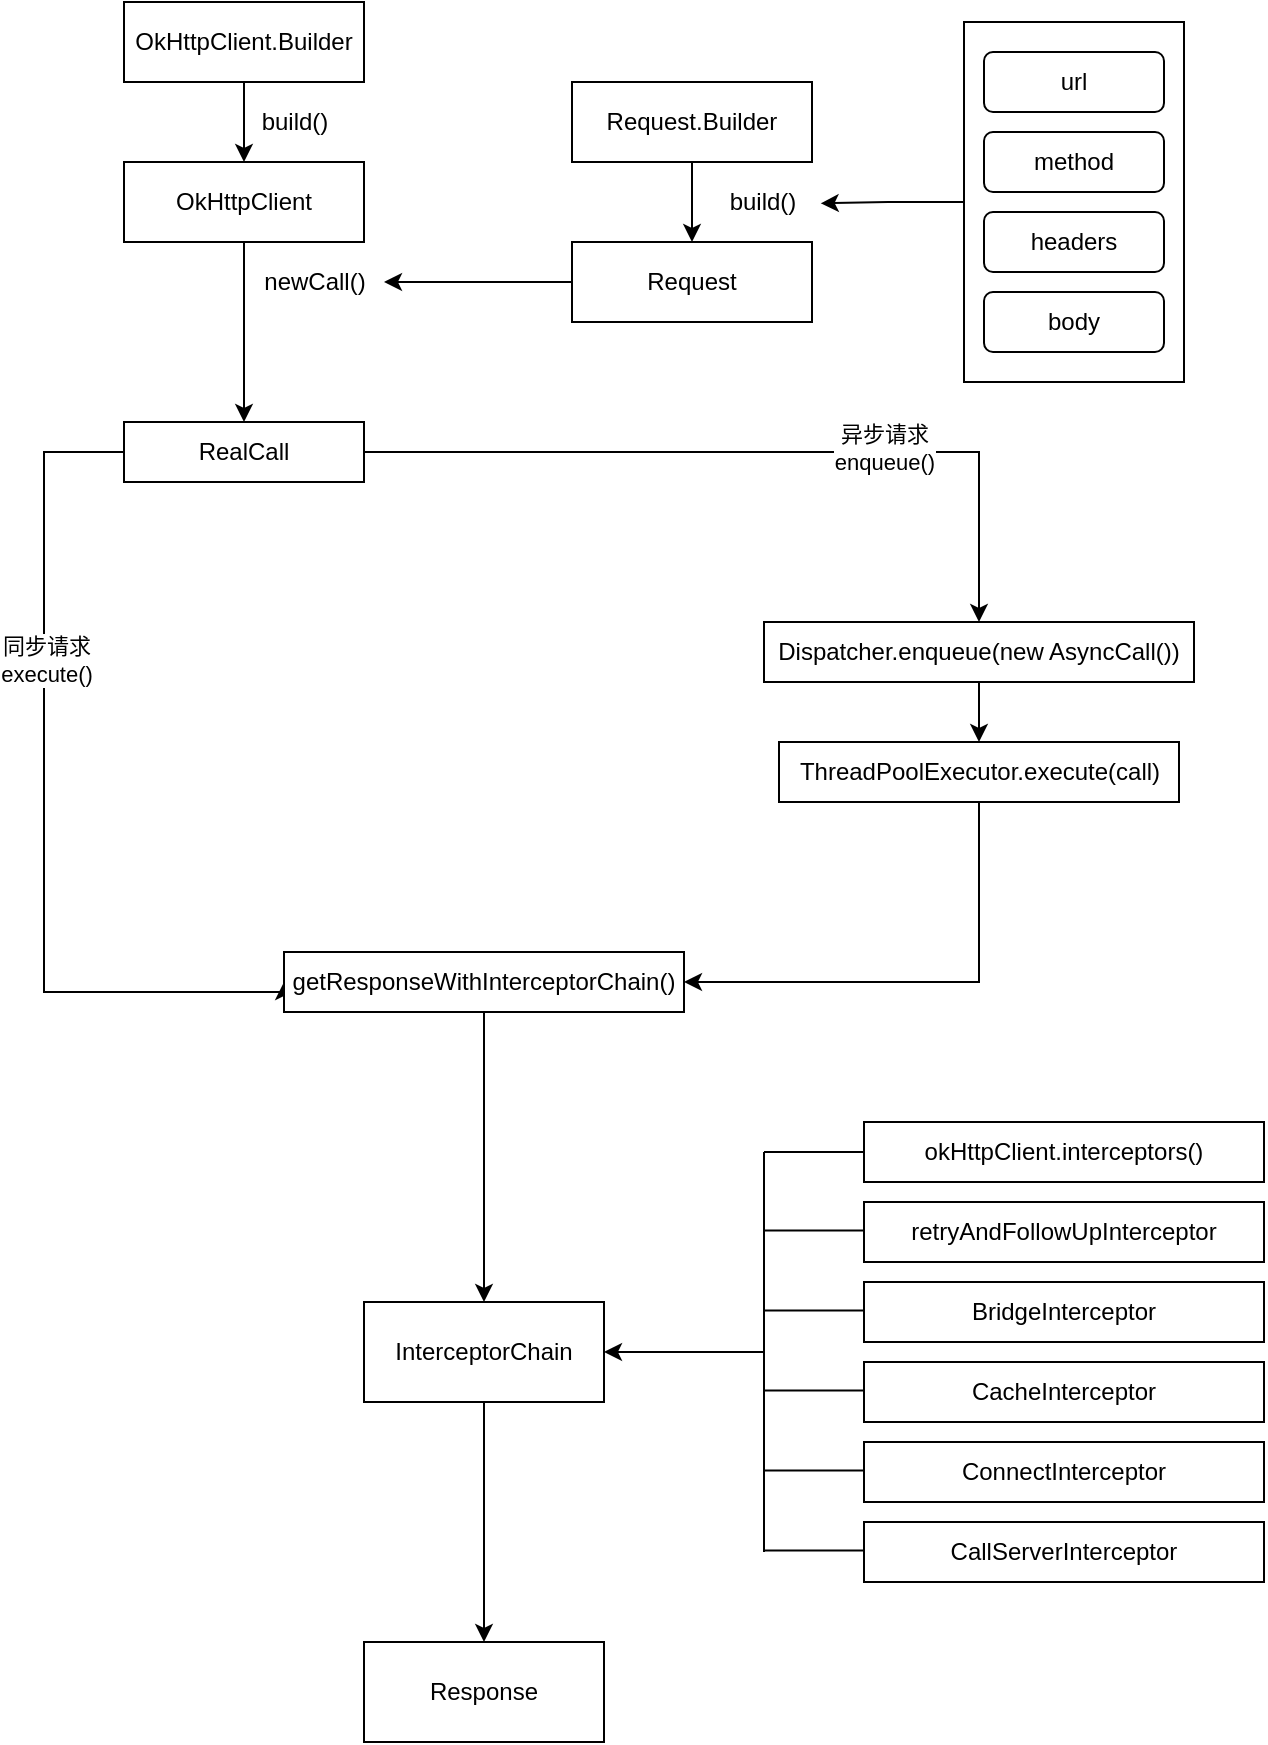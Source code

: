 <mxfile version="15.1.0" type="github">
  <diagram id="f31Dj7-f4is21BzygFTr" name="Page-1">
    <mxGraphModel dx="1116" dy="601" grid="1" gridSize="10" guides="1" tooltips="1" connect="1" arrows="1" fold="1" page="1" pageScale="1" pageWidth="827" pageHeight="1169" math="0" shadow="0">
      <root>
        <mxCell id="0" />
        <mxCell id="1" parent="0" />
        <mxCell id="bX-iEJlh-cpht0Hqj8i8-3" value="" style="edgeStyle=orthogonalEdgeStyle;rounded=0;orthogonalLoop=1;jettySize=auto;html=1;" edge="1" parent="1" source="bX-iEJlh-cpht0Hqj8i8-1" target="bX-iEJlh-cpht0Hqj8i8-2">
          <mxGeometry relative="1" as="geometry" />
        </mxCell>
        <mxCell id="bX-iEJlh-cpht0Hqj8i8-1" value="OkHttpClient.Builder" style="rounded=0;whiteSpace=wrap;html=1;" vertex="1" parent="1">
          <mxGeometry x="130" y="80" width="120" height="40" as="geometry" />
        </mxCell>
        <mxCell id="bX-iEJlh-cpht0Hqj8i8-6" value="" style="edgeStyle=orthogonalEdgeStyle;rounded=0;orthogonalLoop=1;jettySize=auto;html=1;" edge="1" parent="1" source="bX-iEJlh-cpht0Hqj8i8-2" target="bX-iEJlh-cpht0Hqj8i8-5">
          <mxGeometry relative="1" as="geometry" />
        </mxCell>
        <mxCell id="bX-iEJlh-cpht0Hqj8i8-2" value="OkHttpClient" style="rounded=0;whiteSpace=wrap;html=1;" vertex="1" parent="1">
          <mxGeometry x="130" y="160" width="120" height="40" as="geometry" />
        </mxCell>
        <mxCell id="bX-iEJlh-cpht0Hqj8i8-4" value="build()" style="text;html=1;align=center;verticalAlign=middle;resizable=0;points=[];autosize=1;strokeColor=none;fillColor=none;" vertex="1" parent="1">
          <mxGeometry x="190" y="130" width="50" height="20" as="geometry" />
        </mxCell>
        <mxCell id="bX-iEJlh-cpht0Hqj8i8-22" value="" style="edgeStyle=orthogonalEdgeStyle;rounded=0;orthogonalLoop=1;jettySize=auto;html=1;entryX=0.5;entryY=0;entryDx=0;entryDy=0;" edge="1" parent="1" source="bX-iEJlh-cpht0Hqj8i8-5" target="bX-iEJlh-cpht0Hqj8i8-31">
          <mxGeometry relative="1" as="geometry" />
        </mxCell>
        <mxCell id="bX-iEJlh-cpht0Hqj8i8-23" value="异步请求&lt;br&gt;enqueue()" style="edgeLabel;html=1;align=center;verticalAlign=middle;resizable=0;points=[];" vertex="1" connectable="0" parent="bX-iEJlh-cpht0Hqj8i8-22">
          <mxGeometry x="0.324" y="2" relative="1" as="geometry">
            <mxPoint as="offset" />
          </mxGeometry>
        </mxCell>
        <mxCell id="bX-iEJlh-cpht0Hqj8i8-26" value="" style="edgeStyle=orthogonalEdgeStyle;rounded=0;orthogonalLoop=1;jettySize=auto;html=1;entryX=0;entryY=0.5;entryDx=0;entryDy=0;exitX=0;exitY=0.5;exitDx=0;exitDy=0;" edge="1" parent="1" source="bX-iEJlh-cpht0Hqj8i8-5" target="bX-iEJlh-cpht0Hqj8i8-24">
          <mxGeometry relative="1" as="geometry">
            <Array as="points">
              <mxPoint x="90" y="305" />
              <mxPoint x="90" y="575" />
              <mxPoint x="210" y="575" />
            </Array>
          </mxGeometry>
        </mxCell>
        <mxCell id="bX-iEJlh-cpht0Hqj8i8-27" value="同步请求&lt;br&gt;execute()" style="edgeLabel;html=1;align=center;verticalAlign=middle;resizable=0;points=[];" vertex="1" connectable="0" parent="bX-iEJlh-cpht0Hqj8i8-26">
          <mxGeometry x="-0.34" y="1" relative="1" as="geometry">
            <mxPoint as="offset" />
          </mxGeometry>
        </mxCell>
        <mxCell id="bX-iEJlh-cpht0Hqj8i8-5" value="RealCall" style="rounded=0;whiteSpace=wrap;html=1;" vertex="1" parent="1">
          <mxGeometry x="130" y="290" width="120" height="30" as="geometry" />
        </mxCell>
        <mxCell id="bX-iEJlh-cpht0Hqj8i8-7" value="newCall()" style="text;html=1;align=center;verticalAlign=middle;resizable=0;points=[];autosize=1;strokeColor=none;fillColor=none;" vertex="1" parent="1">
          <mxGeometry x="190" y="210" width="70" height="20" as="geometry" />
        </mxCell>
        <mxCell id="bX-iEJlh-cpht0Hqj8i8-10" value="" style="edgeStyle=orthogonalEdgeStyle;rounded=0;orthogonalLoop=1;jettySize=auto;html=1;" edge="1" parent="1" source="bX-iEJlh-cpht0Hqj8i8-8" target="bX-iEJlh-cpht0Hqj8i8-9">
          <mxGeometry relative="1" as="geometry" />
        </mxCell>
        <mxCell id="bX-iEJlh-cpht0Hqj8i8-8" value="Request.Builder" style="rounded=0;whiteSpace=wrap;html=1;" vertex="1" parent="1">
          <mxGeometry x="354" y="120" width="120" height="40" as="geometry" />
        </mxCell>
        <mxCell id="bX-iEJlh-cpht0Hqj8i8-20" value="" style="edgeStyle=orthogonalEdgeStyle;rounded=0;orthogonalLoop=1;jettySize=auto;html=1;" edge="1" parent="1" source="bX-iEJlh-cpht0Hqj8i8-9" target="bX-iEJlh-cpht0Hqj8i8-7">
          <mxGeometry relative="1" as="geometry" />
        </mxCell>
        <mxCell id="bX-iEJlh-cpht0Hqj8i8-9" value="Request" style="rounded=0;whiteSpace=wrap;html=1;" vertex="1" parent="1">
          <mxGeometry x="354" y="200" width="120" height="40" as="geometry" />
        </mxCell>
        <mxCell id="bX-iEJlh-cpht0Hqj8i8-17" value="" style="group" vertex="1" connectable="0" parent="1">
          <mxGeometry x="550" y="90" width="110" height="180" as="geometry" />
        </mxCell>
        <mxCell id="bX-iEJlh-cpht0Hqj8i8-11" value="" style="rounded=0;whiteSpace=wrap;html=1;" vertex="1" parent="bX-iEJlh-cpht0Hqj8i8-17">
          <mxGeometry width="110" height="180" as="geometry" />
        </mxCell>
        <mxCell id="bX-iEJlh-cpht0Hqj8i8-12" value="url" style="rounded=1;whiteSpace=wrap;html=1;" vertex="1" parent="bX-iEJlh-cpht0Hqj8i8-17">
          <mxGeometry x="10" y="15" width="90" height="30" as="geometry" />
        </mxCell>
        <mxCell id="bX-iEJlh-cpht0Hqj8i8-14" value="method&lt;span style=&quot;color: rgba(0 , 0 , 0 , 0) ; font-family: monospace ; font-size: 0px&quot;&gt;%3CmxGraphModel%3E%3Croot%3E%3CmxCell%20id%3D%220%22%2F%3E%3CmxCell%20id%3D%221%22%20parent%3D%220%22%2F%3E%3CmxCell%20id%3D%222%22%20value%3D%22url%22%20style%3D%22rounded%3D1%3BwhiteSpace%3Dwrap%3Bhtml%3D1%3B%22%20vertex%3D%221%22%20parent%3D%221%22%3E%3CmxGeometry%20x%3D%22560%22%20y%3D%2285%22%20width%3D%2290%22%20height%3D%2230%22%20as%3D%22geometry%22%2F%3E%3C%2FmxCell%3E%3C%2Froot%3E%3C%2FmxGraphModel%3E&lt;/span&gt;" style="rounded=1;whiteSpace=wrap;html=1;" vertex="1" parent="bX-iEJlh-cpht0Hqj8i8-17">
          <mxGeometry x="10" y="55" width="90" height="30" as="geometry" />
        </mxCell>
        <mxCell id="bX-iEJlh-cpht0Hqj8i8-15" value="headers" style="rounded=1;whiteSpace=wrap;html=1;" vertex="1" parent="bX-iEJlh-cpht0Hqj8i8-17">
          <mxGeometry x="10" y="95" width="90" height="30" as="geometry" />
        </mxCell>
        <mxCell id="bX-iEJlh-cpht0Hqj8i8-16" value="body" style="rounded=1;whiteSpace=wrap;html=1;" vertex="1" parent="bX-iEJlh-cpht0Hqj8i8-17">
          <mxGeometry x="10" y="135" width="90" height="30" as="geometry" />
        </mxCell>
        <mxCell id="bX-iEJlh-cpht0Hqj8i8-18" value="" style="edgeStyle=orthogonalEdgeStyle;rounded=0;orthogonalLoop=1;jettySize=auto;html=1;entryX=1.087;entryY=0.533;entryDx=0;entryDy=0;entryPerimeter=0;" edge="1" parent="1" source="bX-iEJlh-cpht0Hqj8i8-11" target="bX-iEJlh-cpht0Hqj8i8-19">
          <mxGeometry relative="1" as="geometry" />
        </mxCell>
        <mxCell id="bX-iEJlh-cpht0Hqj8i8-19" value="build()" style="text;html=1;align=center;verticalAlign=middle;resizable=0;points=[];autosize=1;strokeColor=none;fillColor=none;" vertex="1" parent="1">
          <mxGeometry x="424" y="170" width="50" height="20" as="geometry" />
        </mxCell>
        <mxCell id="bX-iEJlh-cpht0Hqj8i8-21" value="ThreadPoolExecutor.execute(call)" style="rounded=0;whiteSpace=wrap;html=1;" vertex="1" parent="1">
          <mxGeometry x="457.5" y="450" width="200" height="30" as="geometry" />
        </mxCell>
        <mxCell id="bX-iEJlh-cpht0Hqj8i8-39" value="" style="edgeStyle=orthogonalEdgeStyle;rounded=0;orthogonalLoop=1;jettySize=auto;html=1;" edge="1" parent="1" source="bX-iEJlh-cpht0Hqj8i8-24" target="bX-iEJlh-cpht0Hqj8i8-38">
          <mxGeometry relative="1" as="geometry" />
        </mxCell>
        <mxCell id="bX-iEJlh-cpht0Hqj8i8-24" value="getResponseWithInterceptorChain()" style="rounded=0;whiteSpace=wrap;html=1;" vertex="1" parent="1">
          <mxGeometry x="210" y="555" width="200" height="30" as="geometry" />
        </mxCell>
        <mxCell id="bX-iEJlh-cpht0Hqj8i8-36" value="" style="edgeStyle=orthogonalEdgeStyle;rounded=0;orthogonalLoop=1;jettySize=auto;html=1;entryX=1;entryY=0.5;entryDx=0;entryDy=0;exitX=0.5;exitY=1;exitDx=0;exitDy=0;" edge="1" parent="1" source="bX-iEJlh-cpht0Hqj8i8-21" target="bX-iEJlh-cpht0Hqj8i8-24">
          <mxGeometry relative="1" as="geometry">
            <mxPoint x="835.0" y="490" as="sourcePoint" />
          </mxGeometry>
        </mxCell>
        <mxCell id="bX-iEJlh-cpht0Hqj8i8-60" value="" style="edgeStyle=orthogonalEdgeStyle;rounded=0;orthogonalLoop=1;jettySize=auto;html=1;" edge="1" parent="1" source="bX-iEJlh-cpht0Hqj8i8-31" target="bX-iEJlh-cpht0Hqj8i8-21">
          <mxGeometry relative="1" as="geometry" />
        </mxCell>
        <mxCell id="bX-iEJlh-cpht0Hqj8i8-31" value="Dispatcher.enqueue(new AsyncCall())" style="rounded=0;whiteSpace=wrap;html=1;" vertex="1" parent="1">
          <mxGeometry x="450" y="390" width="215" height="30" as="geometry" />
        </mxCell>
        <mxCell id="bX-iEJlh-cpht0Hqj8i8-41" value="" style="edgeStyle=orthogonalEdgeStyle;rounded=0;orthogonalLoop=1;jettySize=auto;html=1;" edge="1" parent="1" source="bX-iEJlh-cpht0Hqj8i8-38" target="bX-iEJlh-cpht0Hqj8i8-40">
          <mxGeometry relative="1" as="geometry" />
        </mxCell>
        <mxCell id="bX-iEJlh-cpht0Hqj8i8-38" value="InterceptorChain" style="whiteSpace=wrap;html=1;rounded=0;" vertex="1" parent="1">
          <mxGeometry x="250" y="730" width="120" height="50" as="geometry" />
        </mxCell>
        <mxCell id="bX-iEJlh-cpht0Hqj8i8-40" value="Response" style="whiteSpace=wrap;html=1;rounded=0;" vertex="1" parent="1">
          <mxGeometry x="250" y="900" width="120" height="50" as="geometry" />
        </mxCell>
        <mxCell id="bX-iEJlh-cpht0Hqj8i8-58" value="" style="group" vertex="1" connectable="0" parent="1">
          <mxGeometry x="450.0" y="640" width="250.0" height="230" as="geometry" />
        </mxCell>
        <mxCell id="bX-iEJlh-cpht0Hqj8i8-42" value="okHttpClient.interceptors()" style="rounded=0;whiteSpace=wrap;html=1;" vertex="1" parent="bX-iEJlh-cpht0Hqj8i8-58">
          <mxGeometry x="50.0" width="200" height="30" as="geometry" />
        </mxCell>
        <mxCell id="bX-iEJlh-cpht0Hqj8i8-43" value="retryAndFollowUpInterceptor" style="rounded=0;whiteSpace=wrap;html=1;" vertex="1" parent="bX-iEJlh-cpht0Hqj8i8-58">
          <mxGeometry x="50.0" y="40" width="200" height="30" as="geometry" />
        </mxCell>
        <mxCell id="bX-iEJlh-cpht0Hqj8i8-44" value="BridgeInterceptor&lt;span style=&quot;color: rgba(0 , 0 , 0 , 0) ; font-family: monospace ; font-size: 0px&quot;&gt;%3CmxGraphModel%3E%3Croot%3E%3CmxCell%20id%3D%220%22%2F%3E%3CmxCell%20id%3D%221%22%20parent%3D%220%22%2F%3E%3CmxCell%20id%3D%222%22%20value%3D%22okHttpClient.interceptors()%22%20style%3D%22rounded%3D0%3BwhiteSpace%3Dwrap%3Bhtml%3D1%3B%22%20vertex%3D%221%22%20parent%3D%221%22%3E%3CmxGeometry%20x%3D%22490%22%20y%3D%22640%22%20width%3D%22200%22%20height%3D%2230%22%20as%3D%22geometry%22%2F%3E%3C%2FmxCell%3E%3C%2Froot%3E%3C%2FmxGraphModel%3E&lt;/span&gt;" style="rounded=0;whiteSpace=wrap;html=1;" vertex="1" parent="bX-iEJlh-cpht0Hqj8i8-58">
          <mxGeometry x="50.0" y="80" width="200" height="30" as="geometry" />
        </mxCell>
        <mxCell id="bX-iEJlh-cpht0Hqj8i8-46" value="CacheInterceptor" style="rounded=0;whiteSpace=wrap;html=1;" vertex="1" parent="bX-iEJlh-cpht0Hqj8i8-58">
          <mxGeometry x="50.0" y="120" width="200" height="30" as="geometry" />
        </mxCell>
        <mxCell id="bX-iEJlh-cpht0Hqj8i8-47" value="ConnectInterceptor" style="rounded=0;whiteSpace=wrap;html=1;" vertex="1" parent="bX-iEJlh-cpht0Hqj8i8-58">
          <mxGeometry x="50.0" y="160" width="200" height="30" as="geometry" />
        </mxCell>
        <mxCell id="bX-iEJlh-cpht0Hqj8i8-48" value="CallServerInterceptor" style="rounded=0;whiteSpace=wrap;html=1;" vertex="1" parent="bX-iEJlh-cpht0Hqj8i8-58">
          <mxGeometry x="50.0" y="200" width="200" height="30" as="geometry" />
        </mxCell>
        <mxCell id="bX-iEJlh-cpht0Hqj8i8-49" value="" style="endArrow=none;html=1;" edge="1" parent="bX-iEJlh-cpht0Hqj8i8-58">
          <mxGeometry width="50" height="50" relative="1" as="geometry">
            <mxPoint x="2.274e-13" y="215" as="sourcePoint" />
            <mxPoint x="2.274e-13" y="15" as="targetPoint" />
          </mxGeometry>
        </mxCell>
        <mxCell id="bX-iEJlh-cpht0Hqj8i8-52" value="" style="endArrow=none;html=1;entryX=0;entryY=0.5;entryDx=0;entryDy=0;" edge="1" parent="bX-iEJlh-cpht0Hqj8i8-58" target="bX-iEJlh-cpht0Hqj8i8-42">
          <mxGeometry width="50" height="50" relative="1" as="geometry">
            <mxPoint x="2.274e-13" y="15" as="sourcePoint" />
            <mxPoint x="110.0" y="60" as="targetPoint" />
          </mxGeometry>
        </mxCell>
        <mxCell id="bX-iEJlh-cpht0Hqj8i8-53" value="" style="endArrow=none;html=1;entryX=0;entryY=0.5;entryDx=0;entryDy=0;" edge="1" parent="bX-iEJlh-cpht0Hqj8i8-58">
          <mxGeometry width="50" height="50" relative="1" as="geometry">
            <mxPoint y="54.29" as="sourcePoint" />
            <mxPoint x="50" y="54.29" as="targetPoint" />
          </mxGeometry>
        </mxCell>
        <mxCell id="bX-iEJlh-cpht0Hqj8i8-54" value="" style="endArrow=none;html=1;entryX=0;entryY=0.5;entryDx=0;entryDy=0;" edge="1" parent="bX-iEJlh-cpht0Hqj8i8-58">
          <mxGeometry width="50" height="50" relative="1" as="geometry">
            <mxPoint y="94.29" as="sourcePoint" />
            <mxPoint x="50" y="94.29" as="targetPoint" />
          </mxGeometry>
        </mxCell>
        <mxCell id="bX-iEJlh-cpht0Hqj8i8-55" value="" style="endArrow=none;html=1;entryX=0;entryY=0.5;entryDx=0;entryDy=0;" edge="1" parent="bX-iEJlh-cpht0Hqj8i8-58">
          <mxGeometry width="50" height="50" relative="1" as="geometry">
            <mxPoint y="134.29" as="sourcePoint" />
            <mxPoint x="50" y="134.29" as="targetPoint" />
          </mxGeometry>
        </mxCell>
        <mxCell id="bX-iEJlh-cpht0Hqj8i8-56" value="" style="endArrow=none;html=1;entryX=0;entryY=0.5;entryDx=0;entryDy=0;" edge="1" parent="bX-iEJlh-cpht0Hqj8i8-58">
          <mxGeometry width="50" height="50" relative="1" as="geometry">
            <mxPoint y="174.29" as="sourcePoint" />
            <mxPoint x="50" y="174.29" as="targetPoint" />
          </mxGeometry>
        </mxCell>
        <mxCell id="bX-iEJlh-cpht0Hqj8i8-57" value="" style="endArrow=none;html=1;entryX=0;entryY=0.5;entryDx=0;entryDy=0;" edge="1" parent="bX-iEJlh-cpht0Hqj8i8-58">
          <mxGeometry width="50" height="50" relative="1" as="geometry">
            <mxPoint y="214.29" as="sourcePoint" />
            <mxPoint x="50" y="214.29" as="targetPoint" />
          </mxGeometry>
        </mxCell>
        <mxCell id="bX-iEJlh-cpht0Hqj8i8-59" value="" style="endArrow=classic;html=1;entryX=1;entryY=0.5;entryDx=0;entryDy=0;" edge="1" parent="1" target="bX-iEJlh-cpht0Hqj8i8-38">
          <mxGeometry width="50" height="50" relative="1" as="geometry">
            <mxPoint x="450" y="755" as="sourcePoint" />
            <mxPoint x="550" y="700" as="targetPoint" />
          </mxGeometry>
        </mxCell>
      </root>
    </mxGraphModel>
  </diagram>
</mxfile>
